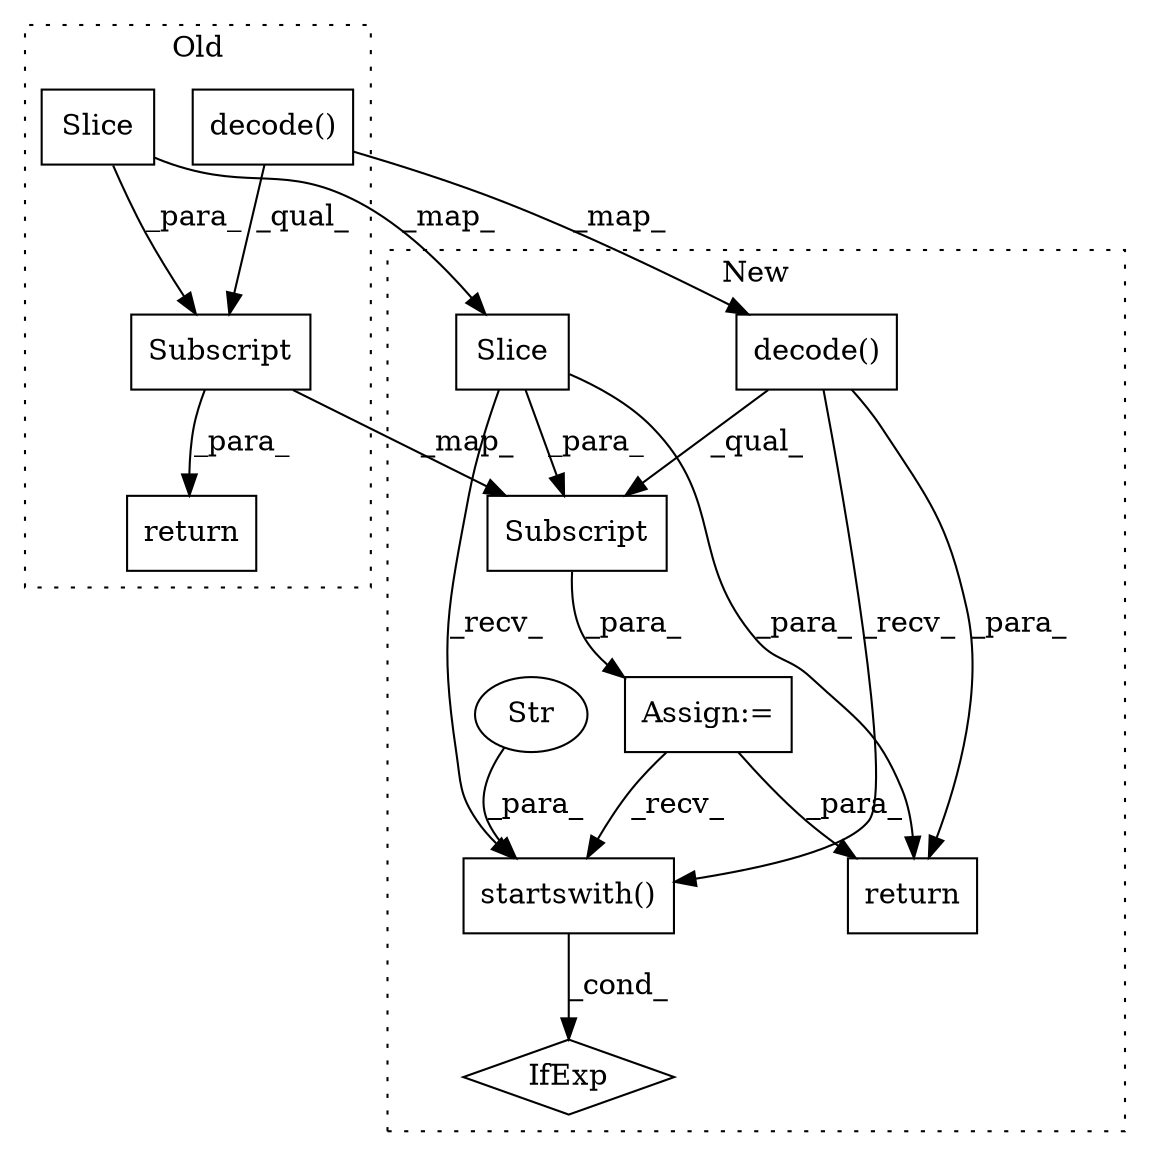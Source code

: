 digraph G {
subgraph cluster0 {
1 [label="Slice" a="80" s="1663" l="3" shape="box"];
3 [label="Subscript" a="63" s="1615,0" l="52,0" shape="box"];
7 [label="return" a="93" s="1608" l="7" shape="box"];
8 [label="decode()" a="75" s="1615" l="47" shape="box"];
label = "Old";
style="dotted";
}
subgraph cluster1 {
2 [label="Slice" a="80" s="1660" l="3" shape="box"];
4 [label="Subscript" a="63" s="1612,0" l="52,0" shape="box"];
5 [label="Assign:=" a="68" s="1609" l="3" shape="box"];
6 [label="return" a="93" s="1673" l="7" shape="box"];
9 [label="decode()" a="75" s="1612" l="47" shape="box"];
10 [label="IfExp" a="51" s="1682,1729" l="4,6" shape="diamond"];
11 [label="startswith()" a="75" s="1686,1728" l="13,1" shape="box"];
12 [label="Str" a="66" s="1699" l="29" shape="ellipse"];
label = "New";
style="dotted";
}
1 -> 2 [label="_map_"];
1 -> 3 [label="_para_"];
2 -> 4 [label="_para_"];
2 -> 11 [label="_recv_"];
2 -> 6 [label="_para_"];
3 -> 4 [label="_map_"];
3 -> 7 [label="_para_"];
4 -> 5 [label="_para_"];
5 -> 6 [label="_para_"];
5 -> 11 [label="_recv_"];
8 -> 3 [label="_qual_"];
8 -> 9 [label="_map_"];
9 -> 6 [label="_para_"];
9 -> 4 [label="_qual_"];
9 -> 11 [label="_recv_"];
11 -> 10 [label="_cond_"];
12 -> 11 [label="_para_"];
}